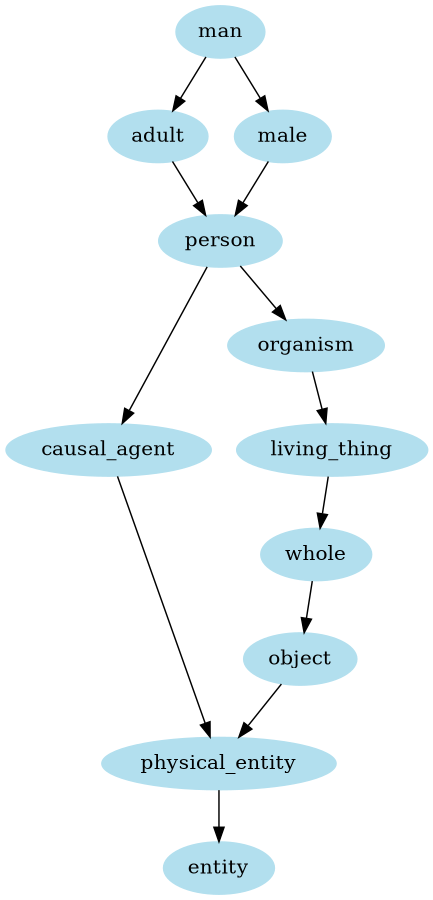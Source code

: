 digraph unix {
	node [color=lightblue2 style=filled]
	size="6,6"
	man -> adult
	adult -> person
	person -> causal_agent
	causal_agent -> physical_entity
	physical_entity -> entity
	person -> organism
	organism -> living_thing
	living_thing -> whole
	whole -> object
	object -> physical_entity
	man -> male
	male -> person
}

